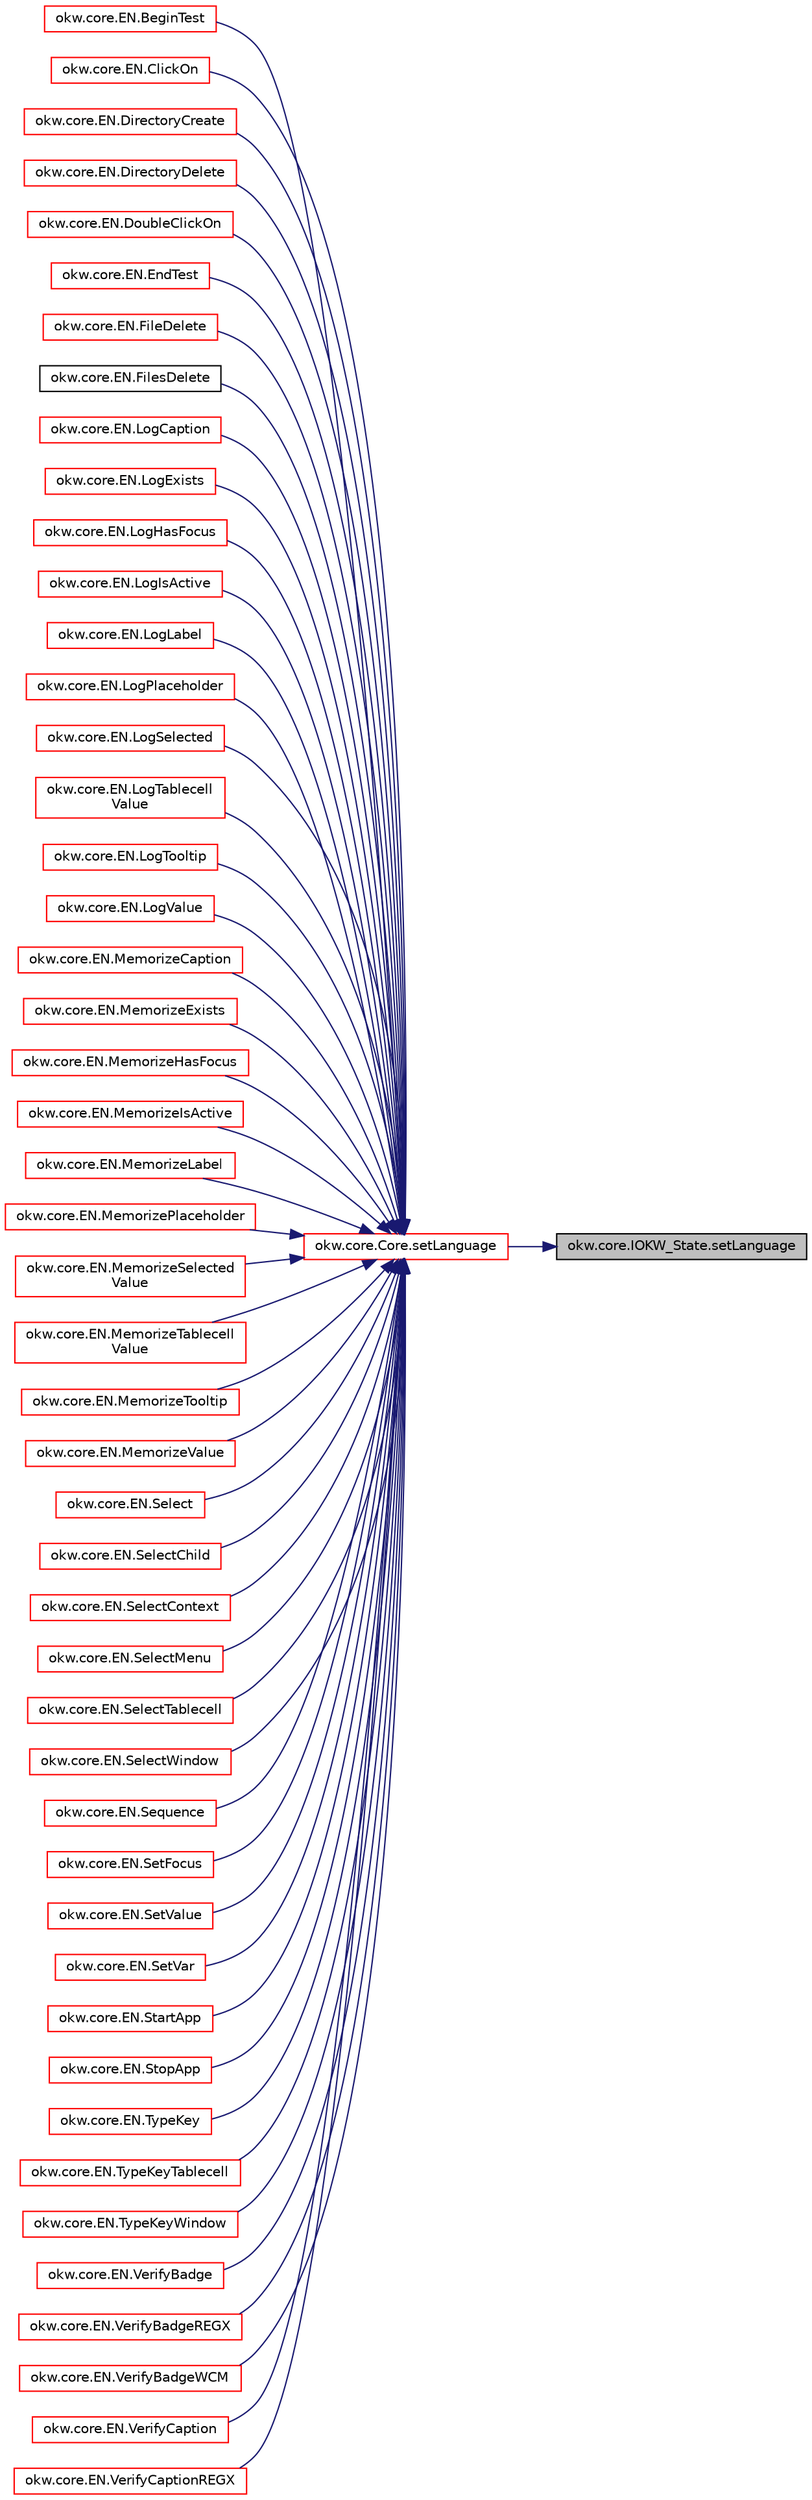 digraph "okw.core.IOKW_State.setLanguage"
{
 // INTERACTIVE_SVG=YES
 // LATEX_PDF_SIZE
  edge [fontname="Helvetica",fontsize="10",labelfontname="Helvetica",labelfontsize="10"];
  node [fontname="Helvetica",fontsize="10",shape=record];
  rankdir="RL";
  Node1 [label="okw.core.IOKW_State.setLanguage",height=0.2,width=0.4,color="black", fillcolor="grey75", style="filled", fontcolor="black",tooltip="Interne Methode zum setzen der Sprache für die sprachabhängigen Ausgaben der Dokumentation (Log)."];
  Node1 -> Node2 [dir="back",color="midnightblue",fontsize="10",style="solid",fontname="Helvetica"];
  Node2 [label="okw.core.Core.setLanguage",height=0.2,width=0.4,color="red", fillcolor="white", style="filled",URL="$classokw_1_1core_1_1_core.html#ab4e0f723d27cb11c944ec4c82c426100",tooltip="Setzt die Sprache auf den gegebenen wert Language."];
  Node2 -> Node3 [dir="back",color="midnightblue",fontsize="10",style="solid",fontname="Helvetica"];
  Node3 [label="okw.core.EN.BeginTest",height=0.2,width=0.4,color="red", fillcolor="white", style="filled",URL="$classokw_1_1core_1_1_e_n.html#aef613b0a3e6bb8a9623984db145cae69",tooltip="Kennzeichnet den Anfang eines Testfalls."];
  Node2 -> Node913 [dir="back",color="midnightblue",fontsize="10",style="solid",fontname="Helvetica"];
  Node913 [label="okw.core.EN.ClickOn",height=0.2,width=0.4,color="red", fillcolor="white", style="filled",URL="$classokw_1_1core_1_1_e_n.html#aa0ea62b29e5e216241a5b757797f83bf",tooltip="Klickt auf das gegebene Objekt."];
  Node2 -> Node914 [dir="back",color="midnightblue",fontsize="10",style="solid",fontname="Helvetica"];
  Node914 [label="okw.core.EN.DirectoryCreate",height=0.2,width=0.4,color="red", fillcolor="white", style="filled",URL="$classokw_1_1core_1_1_e_n.html#a926aaea2e0a4fb675c0ebc04652bfd58",tooltip="Legt das gegebene Verzeichniss an."];
  Node2 -> Node915 [dir="back",color="midnightblue",fontsize="10",style="solid",fontname="Helvetica"];
  Node915 [label="okw.core.EN.DirectoryDelete",height=0.2,width=0.4,color="red", fillcolor="white", style="filled",URL="$classokw_1_1core_1_1_e_n.html#a72d9fa3be83973536a704c42b068aed6",tooltip="Löscht die gegebene Datei."];
  Node2 -> Node916 [dir="back",color="midnightblue",fontsize="10",style="solid",fontname="Helvetica"];
  Node916 [label="okw.core.EN.DoubleClickOn",height=0.2,width=0.4,color="red", fillcolor="white", style="filled",URL="$classokw_1_1core_1_1_e_n.html#adc2ff15e947443e4a40121de9bfa036a",tooltip="Führt ein Doppelklick auf das gegebene GUI-Objekt aus."];
  Node2 -> Node917 [dir="back",color="midnightblue",fontsize="10",style="solid",fontname="Helvetica"];
  Node917 [label="okw.core.EN.EndTest",height=0.2,width=0.4,color="red", fillcolor="white", style="filled",URL="$classokw_1_1core_1_1_e_n.html#aa51cc1227f749efca4fd2801f5cb664f",tooltip="Signalisiert das Ende eines Testfalls."];
  Node2 -> Node918 [dir="back",color="midnightblue",fontsize="10",style="solid",fontname="Helvetica"];
  Node918 [label="okw.core.EN.FileDelete",height=0.2,width=0.4,color="red", fillcolor="white", style="filled",URL="$classokw_1_1core_1_1_e_n.html#a6568fd28baaa73c4f39351e84dff86a4",tooltip="Löscht die gegebene Datei."];
  Node2 -> Node919 [dir="back",color="midnightblue",fontsize="10",style="solid",fontname="Helvetica"];
  Node919 [label="okw.core.EN.FilesDelete",height=0.2,width=0.4,color="black", fillcolor="white", style="filled",URL="$classokw_1_1core_1_1_e_n.html#a6d445781569cc37ca71911848a1c5b1b",tooltip="Löscht die gegebene Datei."];
  Node2 -> Node920 [dir="back",color="midnightblue",fontsize="10",style="solid",fontname="Helvetica"];
  Node920 [label="okw.core.EN.LogCaption",height=0.2,width=0.4,color="red", fillcolor="white", style="filled",URL="$classokw_1_1core_1_1_e_n.html#a30ccb279c44093debc4e07686a193765",tooltip="Gibt die Caption eines GUI-Objektes in den Testergebnissen aus."];
  Node2 -> Node921 [dir="back",color="midnightblue",fontsize="10",style="solid",fontname="Helvetica"];
  Node921 [label="okw.core.EN.LogExists",height=0.2,width=0.4,color="red", fillcolor="white", style="filled",URL="$classokw_1_1core_1_1_e_n.html#a6b31a5c7517cf918ffc2115e5f019f4c",tooltip="Gibt die Existenz eines GUI-Objektes mit YES/NO in den Testergebnissen aus."];
  Node2 -> Node922 [dir="back",color="midnightblue",fontsize="10",style="solid",fontname="Helvetica"];
  Node922 [label="okw.core.EN.LogHasFocus",height=0.2,width=0.4,color="red", fillcolor="white", style="filled",URL="$classokw_1_1core_1_1_e_n.html#a446ed81868f18ea11da1b531d5b2d152",tooltip="Dokumentiert den Fokus-Status des gegebenen Objekts."];
  Node2 -> Node923 [dir="back",color="midnightblue",fontsize="10",style="solid",fontname="Helvetica"];
  Node923 [label="okw.core.EN.LogIsActive",height=0.2,width=0.4,color="red", fillcolor="white", style="filled",URL="$classokw_1_1core_1_1_e_n.html#acbeecc6c0bfe7f092b7b612471f5e790",tooltip="Dokumentiert den Status des gegebenen Objekts."];
  Node2 -> Node924 [dir="back",color="midnightblue",fontsize="10",style="solid",fontname="Helvetica"];
  Node924 [label="okw.core.EN.LogLabel",height=0.2,width=0.4,color="red", fillcolor="white", style="filled",URL="$classokw_1_1core_1_1_e_n.html#a5fcf39338e18d9d03d75197bc6b4ace2",tooltip="Gibt den Wert des Etikette/Label in der Logdatei aus."];
  Node2 -> Node925 [dir="back",color="midnightblue",fontsize="10",style="solid",fontname="Helvetica"];
  Node925 [label="okw.core.EN.LogPlaceholder",height=0.2,width=0.4,color="red", fillcolor="white", style="filled",URL="$classokw_1_1core_1_1_e_n.html#a844eabbae811d794a7a7af0ef4335340",tooltip="Gibt den Wert des Platzhalters in der Logdatei aus."];
  Node2 -> Node926 [dir="back",color="midnightblue",fontsize="10",style="solid",fontname="Helvetica"];
  Node926 [label="okw.core.EN.LogSelected",height=0.2,width=0.4,color="red", fillcolor="white", style="filled",URL="$classokw_1_1core_1_1_e_n.html#a7c5b0f0e1a534035090bdd7c523d1486",tooltip="Dokumentiert den markierten Text des gegebenen Objekts."];
  Node2 -> Node927 [dir="back",color="midnightblue",fontsize="10",style="solid",fontname="Helvetica"];
  Node927 [label="okw.core.EN.LogTablecell\lValue",height=0.2,width=0.4,color="red", fillcolor="white", style="filled",URL="$classokw_1_1core_1_1_e_n.html#ab1718e25041c06f775c33c6a41605966",tooltip="Dokumentiert den Wert der ausgewählten Zelle."];
  Node2 -> Node928 [dir="back",color="midnightblue",fontsize="10",style="solid",fontname="Helvetica"];
  Node928 [label="okw.core.EN.LogTooltip",height=0.2,width=0.4,color="red", fillcolor="white", style="filled",URL="$classokw_1_1core_1_1_e_n.html#ab57fa7690caf495dccbfd6975b735627",tooltip="Dokumentiert die Kurzinfo zu einem Werkzeug des gegebenen Objekts."];
  Node2 -> Node929 [dir="back",color="midnightblue",fontsize="10",style="solid",fontname="Helvetica"];
  Node929 [label="okw.core.EN.LogValue",height=0.2,width=0.4,color="red", fillcolor="white", style="filled",URL="$classokw_1_1core_1_1_e_n.html#a1f306e8cd0bb363fe4ece8fd65b097c7",tooltip="Dokumentiert den Standartwert eines Objekts."];
  Node2 -> Node930 [dir="back",color="midnightblue",fontsize="10",style="solid",fontname="Helvetica"];
  Node930 [label="okw.core.EN.MemorizeCaption",height=0.2,width=0.4,color="red", fillcolor="white", style="filled",URL="$classokw_1_1core_1_1_e_n.html#ab10f0a1c40f0093a14c4be313d59a94a",tooltip="Keine Beschreibung zu \"MemorizeCaption\" verfügbar."];
  Node2 -> Node931 [dir="back",color="midnightblue",fontsize="10",style="solid",fontname="Helvetica"];
  Node931 [label="okw.core.EN.MemorizeExists",height=0.2,width=0.4,color="red", fillcolor="white", style="filled",URL="$classokw_1_1core_1_1_e_n.html#ade0e99fc98003c07a04465301c0ed1ce",tooltip="Merkt sich den aktuell existierenden Zustand des Objekts."];
  Node2 -> Node932 [dir="back",color="midnightblue",fontsize="10",style="solid",fontname="Helvetica"];
  Node932 [label="okw.core.EN.MemorizeHasFocus",height=0.2,width=0.4,color="red", fillcolor="white", style="filled",URL="$classokw_1_1core_1_1_e_n.html#a93f2db8bf0eff6613fbf2bbbeb9436f0",tooltip="Keine Beschreibung zu \"MemorizeHasFocus\" verfügbar."];
  Node2 -> Node933 [dir="back",color="midnightblue",fontsize="10",style="solid",fontname="Helvetica"];
  Node933 [label="okw.core.EN.MemorizeIsActive",height=0.2,width=0.4,color="red", fillcolor="white", style="filled",URL="$classokw_1_1core_1_1_e_n.html#a935b5a215e8176e6abda9bc268f107f4",tooltip="Merkt sich den Zustand des gegebenen Objekts."];
  Node2 -> Node934 [dir="back",color="midnightblue",fontsize="10",style="solid",fontname="Helvetica"];
  Node934 [label="okw.core.EN.MemorizeLabel",height=0.2,width=0.4,color="red", fillcolor="white", style="filled",URL="$classokw_1_1core_1_1_e_n.html#aecb0b17c6683319633eec36e2646f3f5",tooltip="Speirchert den aktuellen Wert der Etikette, und legt diesen unter fpsMemKeyName ab."];
  Node2 -> Node935 [dir="back",color="midnightblue",fontsize="10",style="solid",fontname="Helvetica"];
  Node935 [label="okw.core.EN.MemorizePlaceholder",height=0.2,width=0.4,color="red", fillcolor="white", style="filled",URL="$classokw_1_1core_1_1_e_n.html#a42fab4331baad9e351962365e5f648ce",tooltip="Speirchert den aktuellen Wert der Etikette, und legt diesen unter fpsMemKeyName ab."];
  Node2 -> Node936 [dir="back",color="midnightblue",fontsize="10",style="solid",fontname="Helvetica"];
  Node936 [label="okw.core.EN.MemorizeSelected\lValue",height=0.2,width=0.4,color="red", fillcolor="white", style="filled",URL="$classokw_1_1core_1_1_e_n.html#a1f6ef2b7affb30444c6ecee001778615",tooltip="Keine Beschreibung zu \"MemorizeSelectedValue\" verfügbar."];
  Node2 -> Node937 [dir="back",color="midnightblue",fontsize="10",style="solid",fontname="Helvetica"];
  Node937 [label="okw.core.EN.MemorizeTablecell\lValue",height=0.2,width=0.4,color="red", fillcolor="white", style="filled",URL="$classokw_1_1core_1_1_e_n.html#a69ca65f068665ec7e458d9701bb826ff",tooltip="Merkt sich den Wert der gegebenen Zelle in der Tabelle."];
  Node2 -> Node938 [dir="back",color="midnightblue",fontsize="10",style="solid",fontname="Helvetica"];
  Node938 [label="okw.core.EN.MemorizeTooltip",height=0.2,width=0.4,color="red", fillcolor="white", style="filled",URL="$classokw_1_1core_1_1_e_n.html#ac3baf8611adc749803c55cdd0aaf2c01",tooltip="Dokumentiert den Tooltip-Text (Kurzinformation) des gegebenen Objekts."];
  Node2 -> Node939 [dir="back",color="midnightblue",fontsize="10",style="solid",fontname="Helvetica"];
  Node939 [label="okw.core.EN.MemorizeValue",height=0.2,width=0.4,color="red", fillcolor="white", style="filled",URL="$classokw_1_1core_1_1_e_n.html#a443ae129e7d12b082d0555c597d1425d",tooltip="Merkt sich den Standartwert eines Objekts."];
  Node2 -> Node940 [dir="back",color="midnightblue",fontsize="10",style="solid",fontname="Helvetica"];
  Node940 [label="okw.core.EN.Select",height=0.2,width=0.4,color="red", fillcolor="white", style="filled",URL="$classokw_1_1core_1_1_e_n.html#a3214b395b88cde7b880c3992c9c05763",tooltip="Auswahl aller Zeilen einer Liste/Tabelle, welche die gegebenen Daten enthalten."];
  Node2 -> Node941 [dir="back",color="midnightblue",fontsize="10",style="solid",fontname="Helvetica"];
  Node941 [label="okw.core.EN.SelectChild",height=0.2,width=0.4,color="red", fillcolor="white", style="filled",URL="$classokw_1_1core_1_1_e_n.html#aac639a580a5615fcd882126dac09e282",tooltip="Setzt den Wert von SELECTEDCHILD auf den Wert von FN."];
  Node2 -> Node942 [dir="back",color="midnightblue",fontsize="10",style="solid",fontname="Helvetica"];
  Node942 [label="okw.core.EN.SelectContext",height=0.2,width=0.4,color="red", fillcolor="white", style="filled",URL="$classokw_1_1core_1_1_e_n.html#a9a971e45a63c1661362e269311e9601a",tooltip="Setzt den Context auf FN."];
  Node2 -> Node943 [dir="back",color="midnightblue",fontsize="10",style="solid",fontname="Helvetica"];
  Node943 [label="okw.core.EN.SelectMenu",height=0.2,width=0.4,color="red", fillcolor="white", style="filled",URL="$classokw_1_1core_1_1_e_n.html#a520790674701ae4cfe410c4d02871b4b",tooltip="Wählt den gegebenen Menü-Eintrag aus."];
  Node2 -> Node944 [dir="back",color="midnightblue",fontsize="10",style="solid",fontname="Helvetica"];
  Node944 [label="okw.core.EN.SelectTablecell",height=0.2,width=0.4,color="red", fillcolor="white", style="filled",URL="$classokw_1_1core_1_1_e_n.html#a1a629d61992d84ccfaa275e7fa9db64d",tooltip="Wählt die gegebene Tabellenzelle aus."];
  Node2 -> Node945 [dir="back",color="midnightblue",fontsize="10",style="solid",fontname="Helvetica"];
  Node945 [label="okw.core.EN.SelectWindow",height=0.2,width=0.4,color="red", fillcolor="white", style="filled",URL="$classokw_1_1core_1_1_e_n.html#a2b61c2b39a9cfdbdfd25fe0e3d43785b",tooltip="Setzt den Kontext auf das gegebene Fenster."];
  Node2 -> Node946 [dir="back",color="midnightblue",fontsize="10",style="solid",fontname="Helvetica"];
  Node946 [label="okw.core.EN.Sequence",height=0.2,width=0.4,color="red", fillcolor="white", style="filled",URL="$classokw_1_1core_1_1_e_n.html#a793e46a7e683652b6d2a860519153079",tooltip="Ruft die Sequenz eines Fensters auf."];
  Node2 -> Node947 [dir="back",color="midnightblue",fontsize="10",style="solid",fontname="Helvetica"];
  Node947 [label="okw.core.EN.SetFocus",height=0.2,width=0.4,color="red", fillcolor="white", style="filled",URL="$classokw_1_1core_1_1_e_n.html#a0c807adb569b1a479ed716d6ed5010f2",tooltip="Setzt den Fokus auf das gegebene Fensterobjekt."];
  Node2 -> Node948 [dir="back",color="midnightblue",fontsize="10",style="solid",fontname="Helvetica"];
  Node948 [label="okw.core.EN.SetValue",height=0.2,width=0.4,color="red", fillcolor="white", style="filled",URL="$classokw_1_1core_1_1_e_n.html#a3de04697f1873ab6773a068a3159f1d1",tooltip="Setzt den Wert des gegebenen Fensterobjekts auf den gegebenen Wert."];
  Node2 -> Node949 [dir="back",color="midnightblue",fontsize="10",style="solid",fontname="Helvetica"];
  Node949 [label="okw.core.EN.SetVar",height=0.2,width=0.4,color="red", fillcolor="white", style="filled",URL="$classokw_1_1core_1_1_e_n.html#a50509fb3ef857e74fb0669c856b7a82e",tooltip="Setzt den Wert der gegebenen Variablen VN auf den gegebenen Wert Val."];
  Node2 -> Node950 [dir="back",color="midnightblue",fontsize="10",style="solid",fontname="Helvetica"];
  Node950 [label="okw.core.EN.StartApp",height=0.2,width=0.4,color="red", fillcolor="white", style="filled",URL="$classokw_1_1core_1_1_e_n.html#aaa7465ee7f135c724668d8b22dc2219f",tooltip="Startet die gegebene Anwendung."];
  Node2 -> Node951 [dir="back",color="midnightblue",fontsize="10",style="solid",fontname="Helvetica"];
  Node951 [label="okw.core.EN.StopApp",height=0.2,width=0.4,color="red", fillcolor="white", style="filled",URL="$classokw_1_1core_1_1_e_n.html#aba06d28c60512e1dc55902403abbd3f6",tooltip="Beendet eine gegebene Anwendung."];
  Node2 -> Node952 [dir="back",color="midnightblue",fontsize="10",style="solid",fontname="Helvetica"];
  Node952 [label="okw.core.EN.TypeKey",height=0.2,width=0.4,color="red", fillcolor="white", style="filled",URL="$classokw_1_1core_1_1_e_n.html#ae24d951e607b9b82af4f3b80e71285b9",tooltip="Tastatureingaben von Daten in das aktive Fensterobjekt."];
  Node2 -> Node953 [dir="back",color="midnightblue",fontsize="10",style="solid",fontname="Helvetica"];
  Node953 [label="okw.core.EN.TypeKeyTablecell",height=0.2,width=0.4,color="red", fillcolor="white", style="filled",URL="$classokw_1_1core_1_1_e_n.html#a926f4e3a2113f58c84aea75a36ff1c6b",tooltip="Eingabe von Daten in eine gegebene Tabellenzelle über die Tastatur."];
  Node2 -> Node954 [dir="back",color="midnightblue",fontsize="10",style="solid",fontname="Helvetica"];
  Node954 [label="okw.core.EN.TypeKeyWindow",height=0.2,width=0.4,color="red", fillcolor="white", style="filled",URL="$classokw_1_1core_1_1_e_n.html#a26a7f06e28d3827614961408314625c7",tooltip="Tastatureingabe in ein bestimmtes Fensterobjekt."];
  Node2 -> Node955 [dir="back",color="midnightblue",fontsize="10",style="solid",fontname="Helvetica"];
  Node955 [label="okw.core.EN.VerifyBadge",height=0.2,width=0.4,color="red", fillcolor="white", style="filled",URL="$classokw_1_1core_1_1_e_n.html#a3e6f852b199a67adc840960a96a9e6b3",tooltip="Überprüft den Badge des Objektes ."];
  Node2 -> Node956 [dir="back",color="midnightblue",fontsize="10",style="solid",fontname="Helvetica"];
  Node956 [label="okw.core.EN.VerifyBadgeREGX",height=0.2,width=0.4,color="red", fillcolor="white", style="filled",URL="$classokw_1_1core_1_1_e_n.html#a9b906eafe834024af0d6693ec5a6eff4",tooltip="Überprüft den Badge des Objektes ."];
  Node2 -> Node957 [dir="back",color="midnightblue",fontsize="10",style="solid",fontname="Helvetica"];
  Node957 [label="okw.core.EN.VerifyBadgeWCM",height=0.2,width=0.4,color="red", fillcolor="white", style="filled",URL="$classokw_1_1core_1_1_e_n.html#a4dbc16f7a4df3e81e1570ecbfd39fe3c",tooltip="Überprüft den Badge des Objektes ."];
  Node2 -> Node958 [dir="back",color="midnightblue",fontsize="10",style="solid",fontname="Helvetica"];
  Node958 [label="okw.core.EN.VerifyCaption",height=0.2,width=0.4,color="red", fillcolor="white", style="filled",URL="$classokw_1_1core_1_1_e_n.html#a9cc29f6315e5041f2b36f1eb6a14e334",tooltip="Überprüft die Überschrift des Objektes."];
  Node2 -> Node959 [dir="back",color="midnightblue",fontsize="10",style="solid",fontname="Helvetica"];
  Node959 [label="okw.core.EN.VerifyCaptionREGX",height=0.2,width=0.4,color="red", fillcolor="white", style="filled",URL="$classokw_1_1core_1_1_e_n.html#ab155161cbaa50ebad79b1695f1f504fa",tooltip="Überprüft die Überschrift des Objektes."];
}
